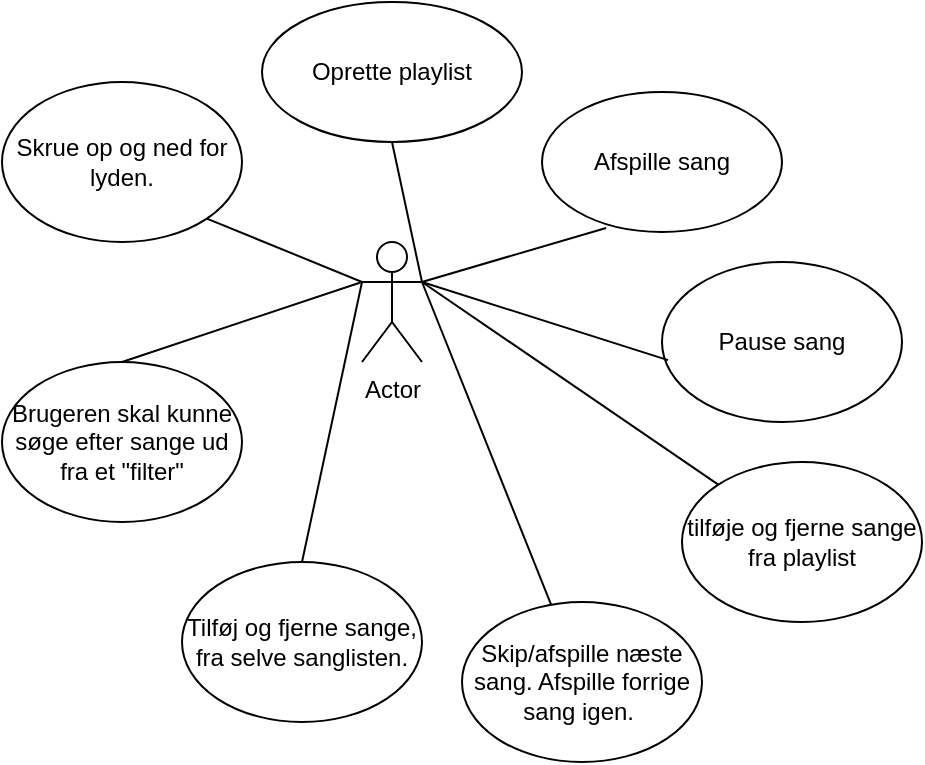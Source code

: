<mxfile version="20.2.3" type="device"><diagram id="QvVAWRTB4eJuTMHt0h54" name="Side-1"><mxGraphModel dx="1422" dy="865" grid="1" gridSize="10" guides="1" tooltips="1" connect="1" arrows="1" fold="1" page="1" pageScale="1" pageWidth="827" pageHeight="1169" math="0" shadow="0"><root><mxCell id="0"/><mxCell id="1" parent="0"/><mxCell id="zgGtzFgDZYd6DV2ZVwer-1" value="Actor" style="shape=umlActor;verticalLabelPosition=bottom;verticalAlign=top;html=1;outlineConnect=0;" parent="1" vertex="1"><mxGeometry x="230" y="270" width="30" height="60" as="geometry"/></mxCell><mxCell id="zgGtzFgDZYd6DV2ZVwer-2" value="Oprette playlist&lt;br&gt;" style="ellipse;whiteSpace=wrap;html=1;" parent="1" vertex="1"><mxGeometry x="180" y="150" width="130" height="70" as="geometry"/></mxCell><mxCell id="zgGtzFgDZYd6DV2ZVwer-3" value="Afspille sang" style="ellipse;whiteSpace=wrap;html=1;" parent="1" vertex="1"><mxGeometry x="320" y="195" width="120" height="70" as="geometry"/></mxCell><mxCell id="zgGtzFgDZYd6DV2ZVwer-4" value="Pause sang" style="ellipse;whiteSpace=wrap;html=1;" parent="1" vertex="1"><mxGeometry x="380" y="280" width="120" height="80" as="geometry"/></mxCell><mxCell id="zgGtzFgDZYd6DV2ZVwer-5" value="tilføje og fjerne sange fra playlist&lt;br&gt;" style="ellipse;whiteSpace=wrap;html=1;" parent="1" vertex="1"><mxGeometry x="390" y="380" width="120" height="80" as="geometry"/></mxCell><mxCell id="zgGtzFgDZYd6DV2ZVwer-6" value="Tilføj og fjerne sange, fra selve sanglisten." style="ellipse;whiteSpace=wrap;html=1;" parent="1" vertex="1"><mxGeometry x="140" y="430" width="120" height="80" as="geometry"/></mxCell><mxCell id="zgGtzFgDZYd6DV2ZVwer-7" value="Skip/afspille næste sang. Afspille forrige sang igen.&amp;nbsp;" style="ellipse;whiteSpace=wrap;html=1;" parent="1" vertex="1"><mxGeometry x="280" y="450" width="120" height="80" as="geometry"/></mxCell><mxCell id="zgGtzFgDZYd6DV2ZVwer-8" value="" style="endArrow=none;html=1;rounded=0;entryX=0.5;entryY=1;entryDx=0;entryDy=0;" parent="1" target="zgGtzFgDZYd6DV2ZVwer-2" edge="1"><mxGeometry width="50" height="50" relative="1" as="geometry"><mxPoint x="260" y="290" as="sourcePoint"/><mxPoint x="145" y="290" as="targetPoint"/></mxGeometry></mxCell><mxCell id="zgGtzFgDZYd6DV2ZVwer-9" value="" style="endArrow=none;html=1;rounded=0;exitX=1;exitY=0.333;exitDx=0;exitDy=0;exitPerimeter=0;entryX=0.267;entryY=0.971;entryDx=0;entryDy=0;entryPerimeter=0;" parent="1" source="zgGtzFgDZYd6DV2ZVwer-1" target="zgGtzFgDZYd6DV2ZVwer-3" edge="1"><mxGeometry width="50" height="50" relative="1" as="geometry"><mxPoint x="390" y="430" as="sourcePoint"/><mxPoint x="440" y="380" as="targetPoint"/><Array as="points"/></mxGeometry></mxCell><mxCell id="zgGtzFgDZYd6DV2ZVwer-10" value="" style="endArrow=none;html=1;rounded=0;entryX=0.025;entryY=0.613;entryDx=0;entryDy=0;entryPerimeter=0;" parent="1" target="zgGtzFgDZYd6DV2ZVwer-4" edge="1"><mxGeometry width="50" height="50" relative="1" as="geometry"><mxPoint x="260" y="290" as="sourcePoint"/><mxPoint x="440" y="380" as="targetPoint"/></mxGeometry></mxCell><mxCell id="zgGtzFgDZYd6DV2ZVwer-11" value="" style="endArrow=none;html=1;rounded=0;exitX=1;exitY=0.333;exitDx=0;exitDy=0;exitPerimeter=0;" parent="1" source="zgGtzFgDZYd6DV2ZVwer-1" target="zgGtzFgDZYd6DV2ZVwer-5" edge="1"><mxGeometry width="50" height="50" relative="1" as="geometry"><mxPoint x="390" y="430" as="sourcePoint"/><mxPoint x="440" y="380" as="targetPoint"/></mxGeometry></mxCell><mxCell id="zgGtzFgDZYd6DV2ZVwer-12" value="" style="endArrow=none;html=1;rounded=0;" parent="1" target="zgGtzFgDZYd6DV2ZVwer-7" edge="1"><mxGeometry width="50" height="50" relative="1" as="geometry"><mxPoint x="260" y="290" as="sourcePoint"/><mxPoint x="580" y="530" as="targetPoint"/></mxGeometry></mxCell><mxCell id="BrjFukarKfjyiMm7FtZR-1" value="Skrue op og ned for lyden." style="ellipse;whiteSpace=wrap;html=1;" vertex="1" parent="1"><mxGeometry x="50" y="190" width="120" height="80" as="geometry"/></mxCell><mxCell id="BrjFukarKfjyiMm7FtZR-2" value="Brugeren skal kunne søge efter sange ud fra et &quot;filter&quot;" style="ellipse;whiteSpace=wrap;html=1;" vertex="1" parent="1"><mxGeometry x="50" y="330" width="120" height="80" as="geometry"/></mxCell><mxCell id="BrjFukarKfjyiMm7FtZR-3" value="" style="endArrow=none;html=1;rounded=0;entryX=0;entryY=0.333;entryDx=0;entryDy=0;entryPerimeter=0;exitX=0.5;exitY=0;exitDx=0;exitDy=0;" edge="1" parent="1" source="BrjFukarKfjyiMm7FtZR-2" target="zgGtzFgDZYd6DV2ZVwer-1"><mxGeometry width="50" height="50" relative="1" as="geometry"><mxPoint x="170" y="370" as="sourcePoint"/><mxPoint x="220" y="320" as="targetPoint"/></mxGeometry></mxCell><mxCell id="BrjFukarKfjyiMm7FtZR-4" value="" style="endArrow=none;html=1;rounded=0;exitX=1;exitY=1;exitDx=0;exitDy=0;entryX=0;entryY=0.333;entryDx=0;entryDy=0;entryPerimeter=0;" edge="1" parent="1" source="BrjFukarKfjyiMm7FtZR-1" target="zgGtzFgDZYd6DV2ZVwer-1"><mxGeometry width="50" height="50" relative="1" as="geometry"><mxPoint x="390" y="450" as="sourcePoint"/><mxPoint x="190" y="290" as="targetPoint"/></mxGeometry></mxCell><mxCell id="BrjFukarKfjyiMm7FtZR-6" value="" style="endArrow=none;html=1;rounded=0;exitX=0.5;exitY=0;exitDx=0;exitDy=0;" edge="1" parent="1" source="zgGtzFgDZYd6DV2ZVwer-6"><mxGeometry width="50" height="50" relative="1" as="geometry"><mxPoint x="390" y="450" as="sourcePoint"/><mxPoint x="230" y="290" as="targetPoint"/></mxGeometry></mxCell></root></mxGraphModel></diagram></mxfile>